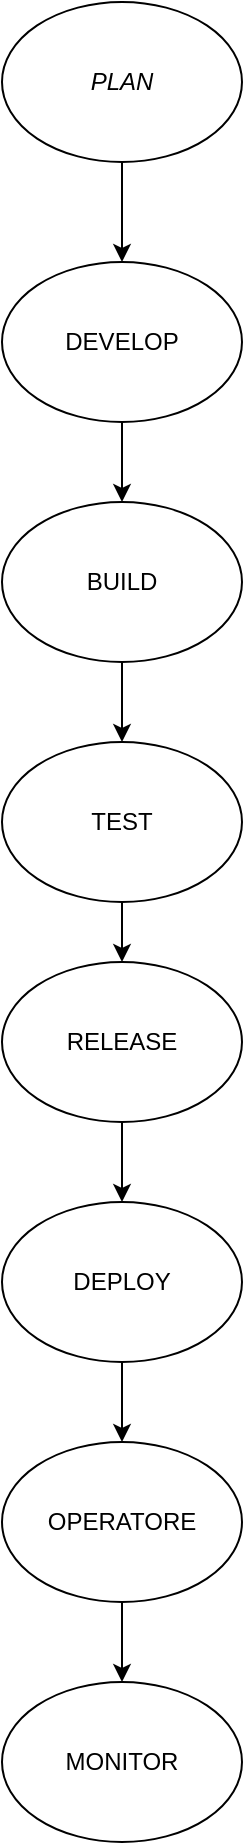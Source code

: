 <mxfile version="28.2.0">
  <diagram name="Page-1" id="XN8nmjTLEWKm8r-3ZYJX">
    <mxGraphModel dx="1042" dy="527" grid="1" gridSize="10" guides="1" tooltips="1" connect="1" arrows="1" fold="1" page="1" pageScale="1" pageWidth="850" pageHeight="1100" math="0" shadow="0">
      <root>
        <mxCell id="0" />
        <mxCell id="1" parent="0" />
        <mxCell id="_xQONIFrrIvU7vnD2ByX-16" value="" style="edgeStyle=orthogonalEdgeStyle;rounded=0;orthogonalLoop=1;jettySize=auto;html=1;" edge="1" parent="1" source="_xQONIFrrIvU7vnD2ByX-1" target="_xQONIFrrIvU7vnD2ByX-2">
          <mxGeometry relative="1" as="geometry" />
        </mxCell>
        <mxCell id="_xQONIFrrIvU7vnD2ByX-1" value="PLAN" style="ellipse;whiteSpace=wrap;html=1;fontStyle=2;strokeColor=light-dark(#000000,#CCFFE6);" vertex="1" parent="1">
          <mxGeometry x="120" y="40" width="120" height="80" as="geometry" />
        </mxCell>
        <mxCell id="_xQONIFrrIvU7vnD2ByX-13" value="" style="edgeStyle=orthogonalEdgeStyle;rounded=0;orthogonalLoop=1;jettySize=auto;html=1;" edge="1" parent="1" source="_xQONIFrrIvU7vnD2ByX-2" target="_xQONIFrrIvU7vnD2ByX-3">
          <mxGeometry relative="1" as="geometry" />
        </mxCell>
        <mxCell id="_xQONIFrrIvU7vnD2ByX-2" value="DEVELOP" style="ellipse;whiteSpace=wrap;html=1;" vertex="1" parent="1">
          <mxGeometry x="120" y="170" width="120" height="80" as="geometry" />
        </mxCell>
        <mxCell id="_xQONIFrrIvU7vnD2ByX-14" value="" style="edgeStyle=orthogonalEdgeStyle;rounded=0;orthogonalLoop=1;jettySize=auto;html=1;" edge="1" parent="1" source="_xQONIFrrIvU7vnD2ByX-3" target="_xQONIFrrIvU7vnD2ByX-4">
          <mxGeometry relative="1" as="geometry" />
        </mxCell>
        <mxCell id="_xQONIFrrIvU7vnD2ByX-3" value="BUILD" style="ellipse;whiteSpace=wrap;html=1;" vertex="1" parent="1">
          <mxGeometry x="120" y="290" width="120" height="80" as="geometry" />
        </mxCell>
        <mxCell id="_xQONIFrrIvU7vnD2ByX-15" value="" style="edgeStyle=orthogonalEdgeStyle;rounded=0;orthogonalLoop=1;jettySize=auto;html=1;" edge="1" parent="1" source="_xQONIFrrIvU7vnD2ByX-4" target="_xQONIFrrIvU7vnD2ByX-5">
          <mxGeometry relative="1" as="geometry" />
        </mxCell>
        <mxCell id="_xQONIFrrIvU7vnD2ByX-4" value="TEST" style="ellipse;whiteSpace=wrap;html=1;" vertex="1" parent="1">
          <mxGeometry x="120" y="410" width="120" height="80" as="geometry" />
        </mxCell>
        <mxCell id="_xQONIFrrIvU7vnD2ByX-10" value="" style="edgeStyle=orthogonalEdgeStyle;rounded=0;orthogonalLoop=1;jettySize=auto;html=1;" edge="1" parent="1" source="_xQONIFrrIvU7vnD2ByX-5" target="_xQONIFrrIvU7vnD2ByX-6">
          <mxGeometry relative="1" as="geometry" />
        </mxCell>
        <mxCell id="_xQONIFrrIvU7vnD2ByX-5" value="RELEASE" style="ellipse;whiteSpace=wrap;html=1;" vertex="1" parent="1">
          <mxGeometry x="120" y="520" width="120" height="80" as="geometry" />
        </mxCell>
        <mxCell id="_xQONIFrrIvU7vnD2ByX-11" value="" style="edgeStyle=orthogonalEdgeStyle;rounded=0;orthogonalLoop=1;jettySize=auto;html=1;" edge="1" parent="1" source="_xQONIFrrIvU7vnD2ByX-6" target="_xQONIFrrIvU7vnD2ByX-7">
          <mxGeometry relative="1" as="geometry" />
        </mxCell>
        <mxCell id="_xQONIFrrIvU7vnD2ByX-6" value="DEPLOY" style="ellipse;whiteSpace=wrap;html=1;" vertex="1" parent="1">
          <mxGeometry x="120" y="640" width="120" height="80" as="geometry" />
        </mxCell>
        <mxCell id="_xQONIFrrIvU7vnD2ByX-12" value="" style="edgeStyle=orthogonalEdgeStyle;rounded=0;orthogonalLoop=1;jettySize=auto;html=1;" edge="1" parent="1" source="_xQONIFrrIvU7vnD2ByX-7" target="_xQONIFrrIvU7vnD2ByX-8">
          <mxGeometry relative="1" as="geometry" />
        </mxCell>
        <mxCell id="_xQONIFrrIvU7vnD2ByX-7" value="OPERATORE" style="ellipse;whiteSpace=wrap;html=1;" vertex="1" parent="1">
          <mxGeometry x="120" y="760" width="120" height="80" as="geometry" />
        </mxCell>
        <mxCell id="_xQONIFrrIvU7vnD2ByX-8" value="MONITOR" style="ellipse;whiteSpace=wrap;html=1;" vertex="1" parent="1">
          <mxGeometry x="120" y="880" width="120" height="80" as="geometry" />
        </mxCell>
      </root>
    </mxGraphModel>
  </diagram>
</mxfile>
